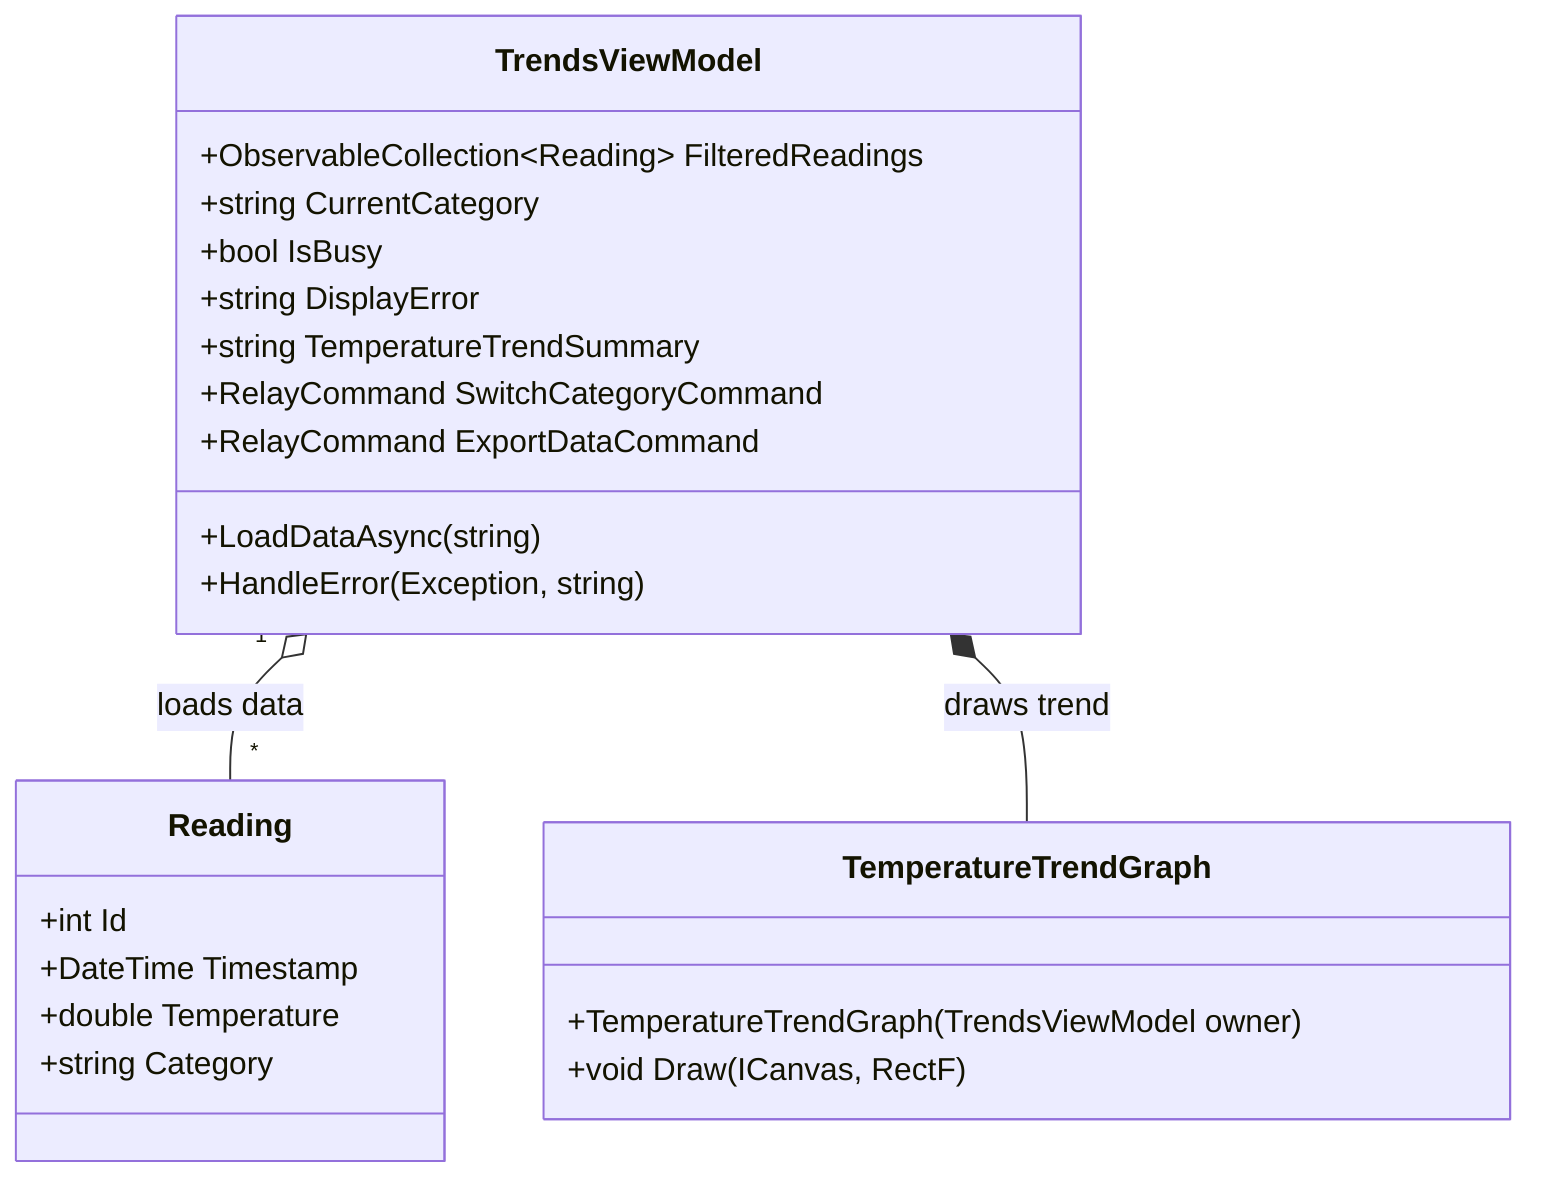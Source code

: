classDiagram
    class TrendsViewModel {
      +ObservableCollection~Reading~ FilteredReadings
      +string CurrentCategory
      +bool IsBusy
      +string DisplayError
      +string TemperatureTrendSummary
      +RelayCommand SwitchCategoryCommand
      +RelayCommand ExportDataCommand
      +LoadDataAsync(string)
      +HandleError(Exception, string)
    }
    class Reading {
      +int Id
      +DateTime Timestamp
      +double Temperature
      +string Category
    }
    class TemperatureTrendGraph {
      +TemperatureTrendGraph(TrendsViewModel owner)
      +void Draw(ICanvas, RectF)
    }
    TrendsViewModel "1" o-- "*" Reading : loads data
    TrendsViewModel *-- TemperatureTrendGraph : draws trend